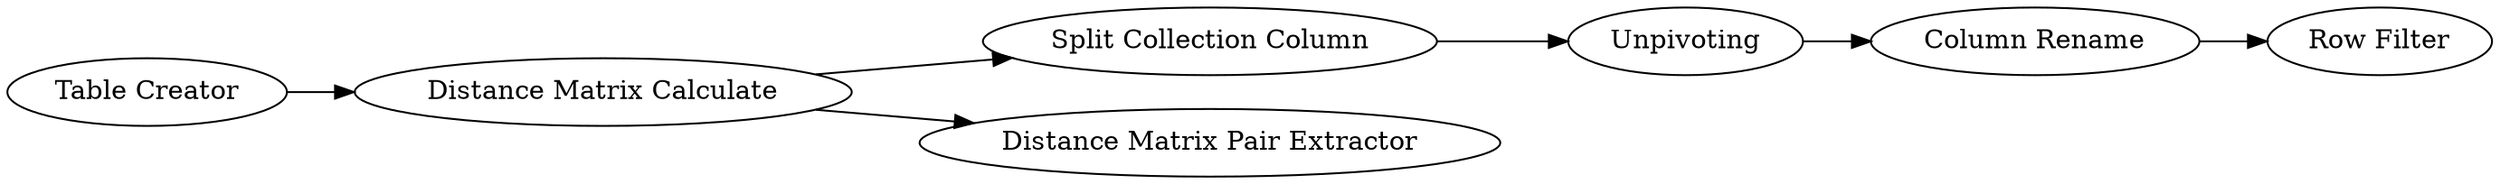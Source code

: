 digraph {
	299 -> 300
	304 -> 303
	301 -> 304
	302 -> 301
	300 -> 306
	300 -> 302
	306 [label="Distance Matrix Pair Extractor"]
	299 [label="Table Creator"]
	302 [label="Split Collection Column"]
	304 [label="Column Rename"]
	303 [label="Row Filter"]
	300 [label="Distance Matrix Calculate"]
	301 [label=Unpivoting]
	rankdir=LR
}
